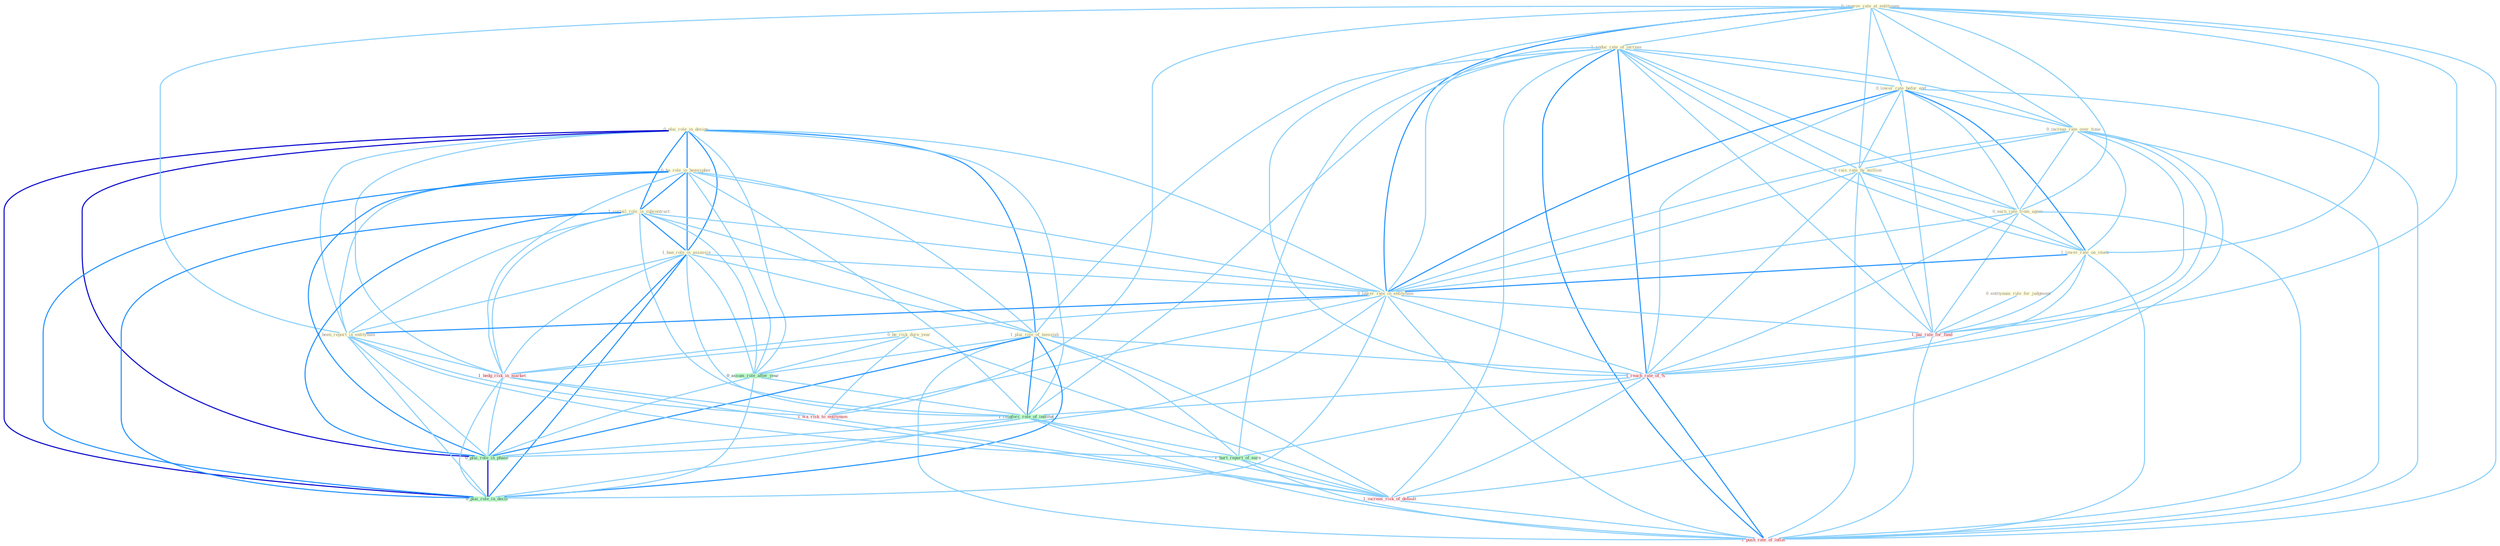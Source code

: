 Graph G{ 
    node
    [shape=polygon,style=filled,width=.5,height=.06,color="#BDFCC9",fixedsize=true,fontsize=4,
    fontcolor="#2f4f4f"];
    {node
    [color="#ffffe0", fontcolor="#8b7d6b"] "0_plai_role_in_design " "0_improv_rate_at_entitynam " "1_reduc_rate_of_increas " "0_lower_rate_befor_end " "0_ha_role_in_hemispher " "0_increas_rate_over_time " "0_rais_rate_by_million " "0_earn_rate_from_agenc " "0_be_risk_dure_year " "1_curtail_role_in_subcontract " "1_lower_rate_on_stock " "1_ban_role_in_assassin " "0_lower_rate_in_entitynam " "1_plai_role_of_messiah " "0_entitynam_rule_for_judgment " "0_been_report_in_entitynam "}
{node [color="#fff0f5", fontcolor="#b22222"] "1_hedg_risk_in_market " "1_pai_rate_for_fund " "1_reach_rate_of_% " "1_wa_risk_to_entitynam " "1_increas_risk_of_default " "1_push_rate_of_inflat "}
edge [color="#B0E2FF"];

	"0_plai_role_in_design " -- "0_ha_role_in_hemispher " [w="2", color="#1e90ff" , len=0.8];
	"0_plai_role_in_design " -- "1_curtail_role_in_subcontract " [w="2", color="#1e90ff" , len=0.8];
	"0_plai_role_in_design " -- "1_ban_role_in_assassin " [w="2", color="#1e90ff" , len=0.8];
	"0_plai_role_in_design " -- "0_lower_rate_in_entitynam " [w="1", color="#87cefa" ];
	"0_plai_role_in_design " -- "1_plai_role_of_messiah " [w="2", color="#1e90ff" , len=0.8];
	"0_plai_role_in_design " -- "0_been_report_in_entitynam " [w="1", color="#87cefa" ];
	"0_plai_role_in_design " -- "0_assum_role_after_year " [w="1", color="#87cefa" ];
	"0_plai_role_in_design " -- "1_hedg_risk_in_market " [w="1", color="#87cefa" ];
	"0_plai_role_in_design " -- "1_reinforc_role_of_institut " [w="1", color="#87cefa" ];
	"0_plai_role_in_design " -- "0_plai_role_in_phase " [w="3", color="#0000cd" , len=0.6];
	"0_plai_role_in_design " -- "0_plai_role_in_decis " [w="3", color="#0000cd" , len=0.6];
	"0_improv_rate_at_entitynam " -- "1_reduc_rate_of_increas " [w="1", color="#87cefa" ];
	"0_improv_rate_at_entitynam " -- "0_lower_rate_befor_end " [w="1", color="#87cefa" ];
	"0_improv_rate_at_entitynam " -- "0_increas_rate_over_time " [w="1", color="#87cefa" ];
	"0_improv_rate_at_entitynam " -- "0_rais_rate_by_million " [w="1", color="#87cefa" ];
	"0_improv_rate_at_entitynam " -- "0_earn_rate_from_agenc " [w="1", color="#87cefa" ];
	"0_improv_rate_at_entitynam " -- "1_lower_rate_on_stock " [w="1", color="#87cefa" ];
	"0_improv_rate_at_entitynam " -- "0_lower_rate_in_entitynam " [w="2", color="#1e90ff" , len=0.8];
	"0_improv_rate_at_entitynam " -- "0_been_report_in_entitynam " [w="1", color="#87cefa" ];
	"0_improv_rate_at_entitynam " -- "1_pai_rate_for_fund " [w="1", color="#87cefa" ];
	"0_improv_rate_at_entitynam " -- "1_reach_rate_of_% " [w="1", color="#87cefa" ];
	"0_improv_rate_at_entitynam " -- "1_wa_risk_to_entitynam " [w="1", color="#87cefa" ];
	"0_improv_rate_at_entitynam " -- "1_push_rate_of_inflat " [w="1", color="#87cefa" ];
	"1_reduc_rate_of_increas " -- "0_lower_rate_befor_end " [w="1", color="#87cefa" ];
	"1_reduc_rate_of_increas " -- "0_increas_rate_over_time " [w="1", color="#87cefa" ];
	"1_reduc_rate_of_increas " -- "0_rais_rate_by_million " [w="1", color="#87cefa" ];
	"1_reduc_rate_of_increas " -- "0_earn_rate_from_agenc " [w="1", color="#87cefa" ];
	"1_reduc_rate_of_increas " -- "1_lower_rate_on_stock " [w="1", color="#87cefa" ];
	"1_reduc_rate_of_increas " -- "0_lower_rate_in_entitynam " [w="1", color="#87cefa" ];
	"1_reduc_rate_of_increas " -- "1_plai_role_of_messiah " [w="1", color="#87cefa" ];
	"1_reduc_rate_of_increas " -- "1_pai_rate_for_fund " [w="1", color="#87cefa" ];
	"1_reduc_rate_of_increas " -- "1_reach_rate_of_% " [w="2", color="#1e90ff" , len=0.8];
	"1_reduc_rate_of_increas " -- "1_reinforc_role_of_institut " [w="1", color="#87cefa" ];
	"1_reduc_rate_of_increas " -- "1_hurt_report_of_earn " [w="1", color="#87cefa" ];
	"1_reduc_rate_of_increas " -- "1_increas_risk_of_default " [w="1", color="#87cefa" ];
	"1_reduc_rate_of_increas " -- "1_push_rate_of_inflat " [w="2", color="#1e90ff" , len=0.8];
	"0_lower_rate_befor_end " -- "0_increas_rate_over_time " [w="1", color="#87cefa" ];
	"0_lower_rate_befor_end " -- "0_rais_rate_by_million " [w="1", color="#87cefa" ];
	"0_lower_rate_befor_end " -- "0_earn_rate_from_agenc " [w="1", color="#87cefa" ];
	"0_lower_rate_befor_end " -- "1_lower_rate_on_stock " [w="2", color="#1e90ff" , len=0.8];
	"0_lower_rate_befor_end " -- "0_lower_rate_in_entitynam " [w="2", color="#1e90ff" , len=0.8];
	"0_lower_rate_befor_end " -- "1_pai_rate_for_fund " [w="1", color="#87cefa" ];
	"0_lower_rate_befor_end " -- "1_reach_rate_of_% " [w="1", color="#87cefa" ];
	"0_lower_rate_befor_end " -- "1_push_rate_of_inflat " [w="1", color="#87cefa" ];
	"0_ha_role_in_hemispher " -- "1_curtail_role_in_subcontract " [w="2", color="#1e90ff" , len=0.8];
	"0_ha_role_in_hemispher " -- "1_ban_role_in_assassin " [w="2", color="#1e90ff" , len=0.8];
	"0_ha_role_in_hemispher " -- "0_lower_rate_in_entitynam " [w="1", color="#87cefa" ];
	"0_ha_role_in_hemispher " -- "1_plai_role_of_messiah " [w="1", color="#87cefa" ];
	"0_ha_role_in_hemispher " -- "0_been_report_in_entitynam " [w="1", color="#87cefa" ];
	"0_ha_role_in_hemispher " -- "0_assum_role_after_year " [w="1", color="#87cefa" ];
	"0_ha_role_in_hemispher " -- "1_hedg_risk_in_market " [w="1", color="#87cefa" ];
	"0_ha_role_in_hemispher " -- "1_reinforc_role_of_institut " [w="1", color="#87cefa" ];
	"0_ha_role_in_hemispher " -- "0_plai_role_in_phase " [w="2", color="#1e90ff" , len=0.8];
	"0_ha_role_in_hemispher " -- "0_plai_role_in_decis " [w="2", color="#1e90ff" , len=0.8];
	"0_increas_rate_over_time " -- "0_rais_rate_by_million " [w="1", color="#87cefa" ];
	"0_increas_rate_over_time " -- "0_earn_rate_from_agenc " [w="1", color="#87cefa" ];
	"0_increas_rate_over_time " -- "1_lower_rate_on_stock " [w="1", color="#87cefa" ];
	"0_increas_rate_over_time " -- "0_lower_rate_in_entitynam " [w="1", color="#87cefa" ];
	"0_increas_rate_over_time " -- "1_pai_rate_for_fund " [w="1", color="#87cefa" ];
	"0_increas_rate_over_time " -- "1_reach_rate_of_% " [w="1", color="#87cefa" ];
	"0_increas_rate_over_time " -- "1_increas_risk_of_default " [w="1", color="#87cefa" ];
	"0_increas_rate_over_time " -- "1_push_rate_of_inflat " [w="1", color="#87cefa" ];
	"0_rais_rate_by_million " -- "0_earn_rate_from_agenc " [w="1", color="#87cefa" ];
	"0_rais_rate_by_million " -- "1_lower_rate_on_stock " [w="1", color="#87cefa" ];
	"0_rais_rate_by_million " -- "0_lower_rate_in_entitynam " [w="1", color="#87cefa" ];
	"0_rais_rate_by_million " -- "1_pai_rate_for_fund " [w="1", color="#87cefa" ];
	"0_rais_rate_by_million " -- "1_reach_rate_of_% " [w="1", color="#87cefa" ];
	"0_rais_rate_by_million " -- "1_push_rate_of_inflat " [w="1", color="#87cefa" ];
	"0_earn_rate_from_agenc " -- "1_lower_rate_on_stock " [w="1", color="#87cefa" ];
	"0_earn_rate_from_agenc " -- "0_lower_rate_in_entitynam " [w="1", color="#87cefa" ];
	"0_earn_rate_from_agenc " -- "1_pai_rate_for_fund " [w="1", color="#87cefa" ];
	"0_earn_rate_from_agenc " -- "1_reach_rate_of_% " [w="1", color="#87cefa" ];
	"0_earn_rate_from_agenc " -- "1_push_rate_of_inflat " [w="1", color="#87cefa" ];
	"0_be_risk_dure_year " -- "0_assum_role_after_year " [w="1", color="#87cefa" ];
	"0_be_risk_dure_year " -- "1_hedg_risk_in_market " [w="1", color="#87cefa" ];
	"0_be_risk_dure_year " -- "1_wa_risk_to_entitynam " [w="1", color="#87cefa" ];
	"0_be_risk_dure_year " -- "1_increas_risk_of_default " [w="1", color="#87cefa" ];
	"1_curtail_role_in_subcontract " -- "1_ban_role_in_assassin " [w="2", color="#1e90ff" , len=0.8];
	"1_curtail_role_in_subcontract " -- "0_lower_rate_in_entitynam " [w="1", color="#87cefa" ];
	"1_curtail_role_in_subcontract " -- "1_plai_role_of_messiah " [w="1", color="#87cefa" ];
	"1_curtail_role_in_subcontract " -- "0_been_report_in_entitynam " [w="1", color="#87cefa" ];
	"1_curtail_role_in_subcontract " -- "0_assum_role_after_year " [w="1", color="#87cefa" ];
	"1_curtail_role_in_subcontract " -- "1_hedg_risk_in_market " [w="1", color="#87cefa" ];
	"1_curtail_role_in_subcontract " -- "1_reinforc_role_of_institut " [w="1", color="#87cefa" ];
	"1_curtail_role_in_subcontract " -- "0_plai_role_in_phase " [w="2", color="#1e90ff" , len=0.8];
	"1_curtail_role_in_subcontract " -- "0_plai_role_in_decis " [w="2", color="#1e90ff" , len=0.8];
	"1_lower_rate_on_stock " -- "0_lower_rate_in_entitynam " [w="2", color="#1e90ff" , len=0.8];
	"1_lower_rate_on_stock " -- "1_pai_rate_for_fund " [w="1", color="#87cefa" ];
	"1_lower_rate_on_stock " -- "1_reach_rate_of_% " [w="1", color="#87cefa" ];
	"1_lower_rate_on_stock " -- "1_push_rate_of_inflat " [w="1", color="#87cefa" ];
	"1_ban_role_in_assassin " -- "0_lower_rate_in_entitynam " [w="1", color="#87cefa" ];
	"1_ban_role_in_assassin " -- "1_plai_role_of_messiah " [w="1", color="#87cefa" ];
	"1_ban_role_in_assassin " -- "0_been_report_in_entitynam " [w="1", color="#87cefa" ];
	"1_ban_role_in_assassin " -- "0_assum_role_after_year " [w="1", color="#87cefa" ];
	"1_ban_role_in_assassin " -- "1_hedg_risk_in_market " [w="1", color="#87cefa" ];
	"1_ban_role_in_assassin " -- "1_reinforc_role_of_institut " [w="1", color="#87cefa" ];
	"1_ban_role_in_assassin " -- "0_plai_role_in_phase " [w="2", color="#1e90ff" , len=0.8];
	"1_ban_role_in_assassin " -- "0_plai_role_in_decis " [w="2", color="#1e90ff" , len=0.8];
	"0_lower_rate_in_entitynam " -- "0_been_report_in_entitynam " [w="2", color="#1e90ff" , len=0.8];
	"0_lower_rate_in_entitynam " -- "1_hedg_risk_in_market " [w="1", color="#87cefa" ];
	"0_lower_rate_in_entitynam " -- "1_pai_rate_for_fund " [w="1", color="#87cefa" ];
	"0_lower_rate_in_entitynam " -- "1_reach_rate_of_% " [w="1", color="#87cefa" ];
	"0_lower_rate_in_entitynam " -- "1_wa_risk_to_entitynam " [w="1", color="#87cefa" ];
	"0_lower_rate_in_entitynam " -- "0_plai_role_in_phase " [w="1", color="#87cefa" ];
	"0_lower_rate_in_entitynam " -- "0_plai_role_in_decis " [w="1", color="#87cefa" ];
	"0_lower_rate_in_entitynam " -- "1_push_rate_of_inflat " [w="1", color="#87cefa" ];
	"1_plai_role_of_messiah " -- "0_assum_role_after_year " [w="1", color="#87cefa" ];
	"1_plai_role_of_messiah " -- "1_reach_rate_of_% " [w="1", color="#87cefa" ];
	"1_plai_role_of_messiah " -- "1_reinforc_role_of_institut " [w="2", color="#1e90ff" , len=0.8];
	"1_plai_role_of_messiah " -- "0_plai_role_in_phase " [w="2", color="#1e90ff" , len=0.8];
	"1_plai_role_of_messiah " -- "1_hurt_report_of_earn " [w="1", color="#87cefa" ];
	"1_plai_role_of_messiah " -- "1_increas_risk_of_default " [w="1", color="#87cefa" ];
	"1_plai_role_of_messiah " -- "0_plai_role_in_decis " [w="2", color="#1e90ff" , len=0.8];
	"1_plai_role_of_messiah " -- "1_push_rate_of_inflat " [w="1", color="#87cefa" ];
	"0_entitynam_rule_for_judgment " -- "1_pai_rate_for_fund " [w="1", color="#87cefa" ];
	"0_been_report_in_entitynam " -- "1_hedg_risk_in_market " [w="1", color="#87cefa" ];
	"0_been_report_in_entitynam " -- "1_wa_risk_to_entitynam " [w="1", color="#87cefa" ];
	"0_been_report_in_entitynam " -- "0_plai_role_in_phase " [w="1", color="#87cefa" ];
	"0_been_report_in_entitynam " -- "1_hurt_report_of_earn " [w="1", color="#87cefa" ];
	"0_been_report_in_entitynam " -- "0_plai_role_in_decis " [w="1", color="#87cefa" ];
	"0_assum_role_after_year " -- "1_reinforc_role_of_institut " [w="1", color="#87cefa" ];
	"0_assum_role_after_year " -- "0_plai_role_in_phase " [w="1", color="#87cefa" ];
	"0_assum_role_after_year " -- "0_plai_role_in_decis " [w="1", color="#87cefa" ];
	"1_hedg_risk_in_market " -- "1_wa_risk_to_entitynam " [w="1", color="#87cefa" ];
	"1_hedg_risk_in_market " -- "0_plai_role_in_phase " [w="1", color="#87cefa" ];
	"1_hedg_risk_in_market " -- "1_increas_risk_of_default " [w="1", color="#87cefa" ];
	"1_hedg_risk_in_market " -- "0_plai_role_in_decis " [w="1", color="#87cefa" ];
	"1_pai_rate_for_fund " -- "1_reach_rate_of_% " [w="1", color="#87cefa" ];
	"1_pai_rate_for_fund " -- "1_push_rate_of_inflat " [w="1", color="#87cefa" ];
	"1_reach_rate_of_% " -- "1_reinforc_role_of_institut " [w="1", color="#87cefa" ];
	"1_reach_rate_of_% " -- "1_hurt_report_of_earn " [w="1", color="#87cefa" ];
	"1_reach_rate_of_% " -- "1_increas_risk_of_default " [w="1", color="#87cefa" ];
	"1_reach_rate_of_% " -- "1_push_rate_of_inflat " [w="2", color="#1e90ff" , len=0.8];
	"1_reinforc_role_of_institut " -- "0_plai_role_in_phase " [w="1", color="#87cefa" ];
	"1_reinforc_role_of_institut " -- "1_hurt_report_of_earn " [w="1", color="#87cefa" ];
	"1_reinforc_role_of_institut " -- "1_increas_risk_of_default " [w="1", color="#87cefa" ];
	"1_reinforc_role_of_institut " -- "0_plai_role_in_decis " [w="1", color="#87cefa" ];
	"1_reinforc_role_of_institut " -- "1_push_rate_of_inflat " [w="1", color="#87cefa" ];
	"1_wa_risk_to_entitynam " -- "1_increas_risk_of_default " [w="1", color="#87cefa" ];
	"0_plai_role_in_phase " -- "0_plai_role_in_decis " [w="3", color="#0000cd" , len=0.6];
	"1_hurt_report_of_earn " -- "1_increas_risk_of_default " [w="1", color="#87cefa" ];
	"1_hurt_report_of_earn " -- "1_push_rate_of_inflat " [w="1", color="#87cefa" ];
	"1_increas_risk_of_default " -- "1_push_rate_of_inflat " [w="1", color="#87cefa" ];
}